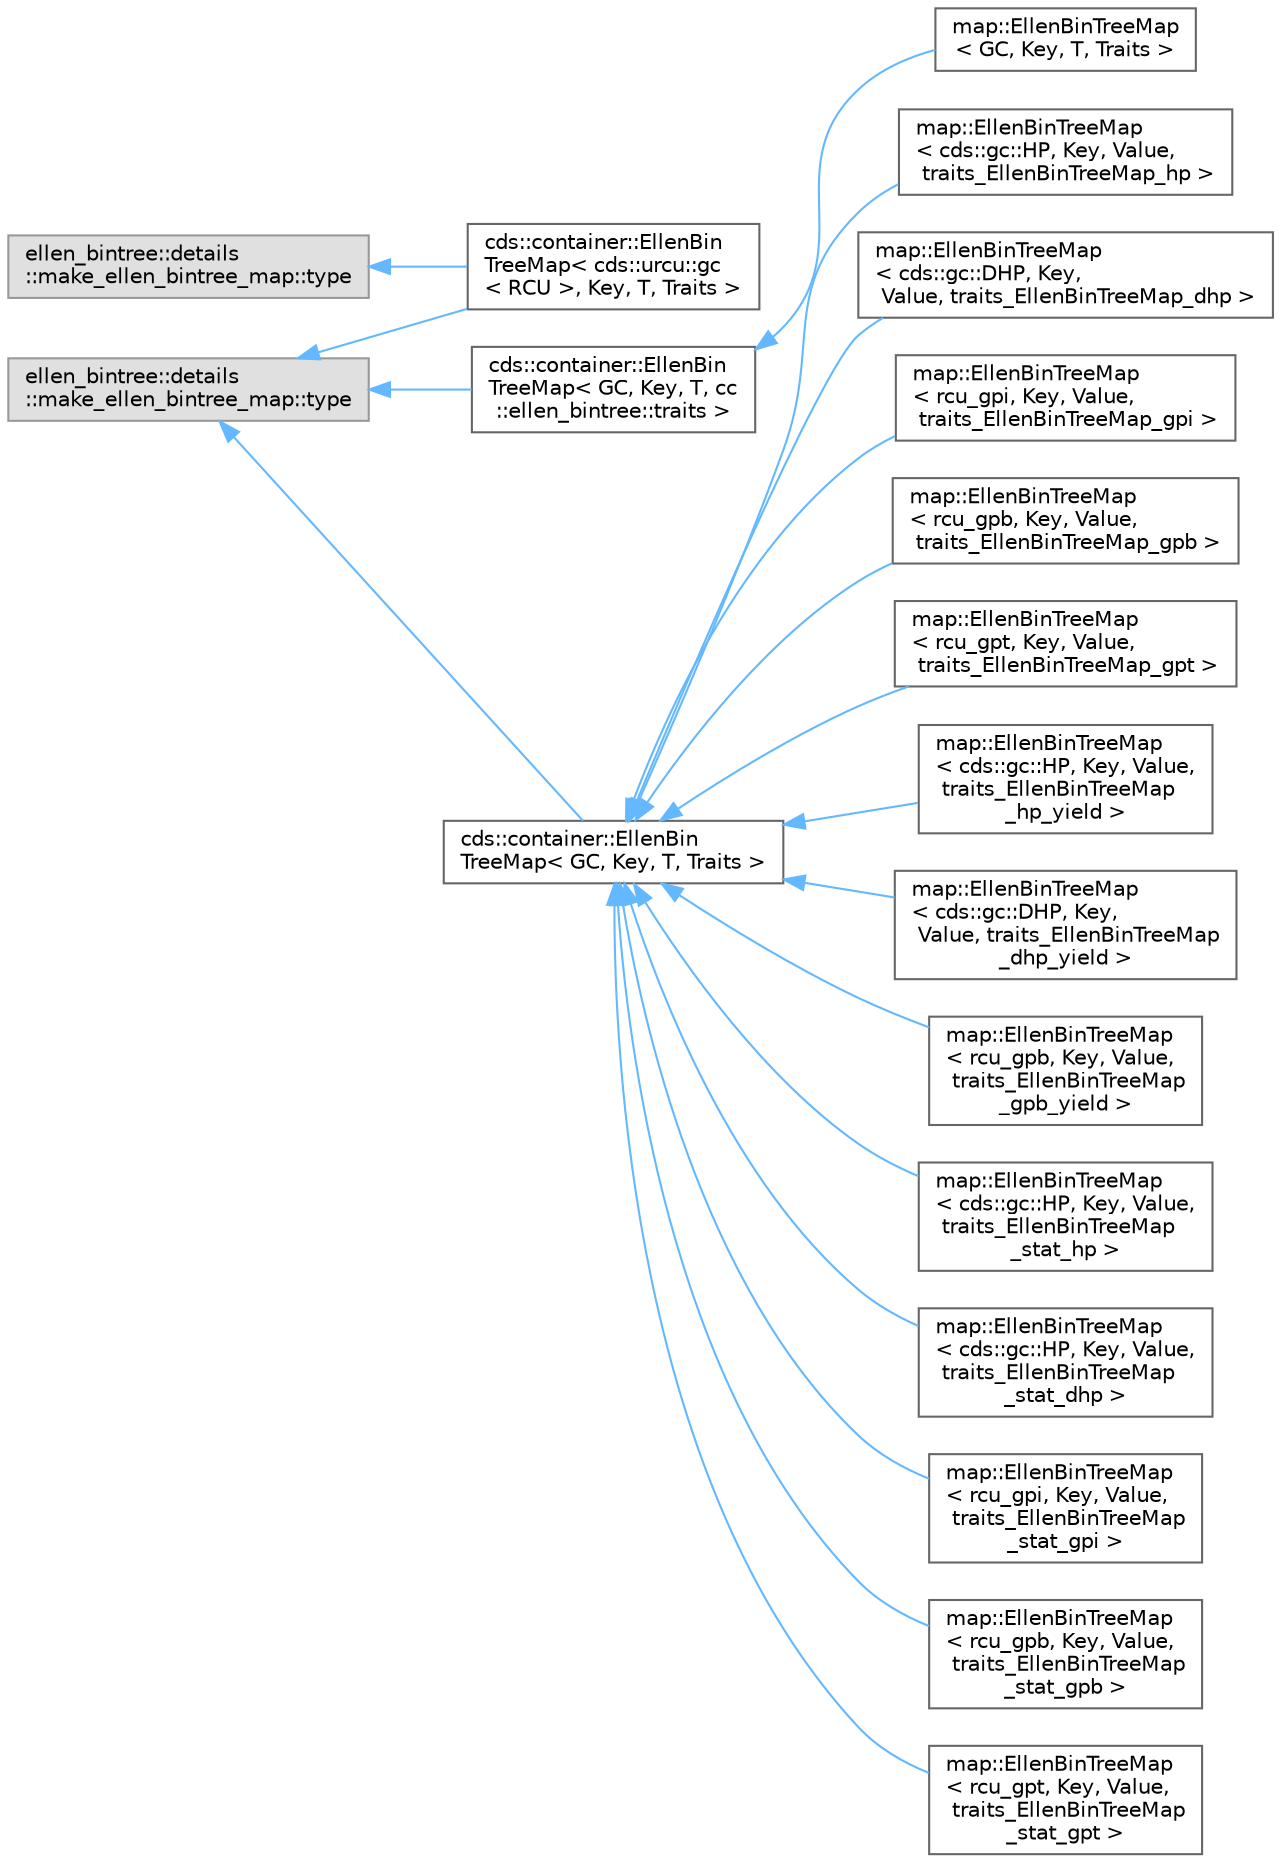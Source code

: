 digraph "类继承关系图"
{
 // LATEX_PDF_SIZE
  bgcolor="transparent";
  edge [fontname=Helvetica,fontsize=10,labelfontname=Helvetica,labelfontsize=10];
  node [fontname=Helvetica,fontsize=10,shape=box,height=0.2,width=0.4];
  rankdir="LR";
  Node0 [id="Node000000",label="ellen_bintree::details\l::make_ellen_bintree_map::type",height=0.2,width=0.4,color="grey60", fillcolor="#E0E0E0", style="filled",tooltip=" "];
  Node0 -> Node1 [id="edge4836_Node000000_Node000001",dir="back",color="steelblue1",style="solid",tooltip=" "];
  Node1 [id="Node000001",label="cds::container::EllenBin\lTreeMap\< cds::urcu::gc\l\< RCU \>, Key, T, Traits \>",height=0.2,width=0.4,color="grey40", fillcolor="white", style="filled",URL="$classcds_1_1container_1_1_ellen_bin_tree_map_3_01cds_1_1urcu_1_1gc_3_01_r_c_u_01_4_00_01_key_00_01_t_00_01_traits_01_4.html",tooltip="Map based on Ellen's et al binary search tree (RCU specialization)"];
  Node2 [id="Node000002",label="ellen_bintree::details\l::make_ellen_bintree_map::type",height=0.2,width=0.4,color="grey60", fillcolor="#E0E0E0", style="filled",tooltip=" "];
  Node2 -> Node3 [id="edge4837_Node000002_Node000003",dir="back",color="steelblue1",style="solid",tooltip=" "];
  Node3 [id="Node000003",label="cds::container::EllenBin\lTreeMap\< GC, Key, T, cc\l::ellen_bintree::traits \>",height=0.2,width=0.4,color="grey40", fillcolor="white", style="filled",URL="$classcds_1_1container_1_1_ellen_bin_tree_map.html",tooltip=" "];
  Node3 -> Node4 [id="edge4838_Node000003_Node000004",dir="back",color="steelblue1",style="solid",tooltip=" "];
  Node4 [id="Node000004",label="map::EllenBinTreeMap\l\< GC, Key, T, Traits \>",height=0.2,width=0.4,color="grey40", fillcolor="white", style="filled",URL="$classmap_1_1_ellen_bin_tree_map.html",tooltip=" "];
  Node2 -> Node5 [id="edge4839_Node000002_Node000005",dir="back",color="steelblue1",style="solid",tooltip=" "];
  Node5 [id="Node000005",label="cds::container::EllenBin\lTreeMap\< GC, Key, T, Traits \>",height=0.2,width=0.4,color="grey40", fillcolor="white", style="filled",URL="$classcds_1_1container_1_1_ellen_bin_tree_map.html",tooltip="Map based on Ellen's et al binary search tree"];
  Node5 -> Node6 [id="edge4840_Node000005_Node000006",dir="back",color="steelblue1",style="solid",tooltip=" "];
  Node6 [id="Node000006",label="map::EllenBinTreeMap\l\< cds::gc::HP, Key, Value,\l traits_EllenBinTreeMap_hp \>",height=0.2,width=0.4,color="grey40", fillcolor="white", style="filled",URL="$classmap_1_1_ellen_bin_tree_map.html",tooltip=" "];
  Node5 -> Node7 [id="edge4841_Node000005_Node000007",dir="back",color="steelblue1",style="solid",tooltip=" "];
  Node7 [id="Node000007",label="map::EllenBinTreeMap\l\< cds::gc::DHP, Key,\l Value, traits_EllenBinTreeMap_dhp \>",height=0.2,width=0.4,color="grey40", fillcolor="white", style="filled",URL="$classmap_1_1_ellen_bin_tree_map.html",tooltip=" "];
  Node5 -> Node8 [id="edge4842_Node000005_Node000008",dir="back",color="steelblue1",style="solid",tooltip=" "];
  Node8 [id="Node000008",label="map::EllenBinTreeMap\l\< rcu_gpi, Key, Value,\l traits_EllenBinTreeMap_gpi \>",height=0.2,width=0.4,color="grey40", fillcolor="white", style="filled",URL="$classmap_1_1_ellen_bin_tree_map.html",tooltip=" "];
  Node5 -> Node9 [id="edge4843_Node000005_Node000009",dir="back",color="steelblue1",style="solid",tooltip=" "];
  Node9 [id="Node000009",label="map::EllenBinTreeMap\l\< rcu_gpb, Key, Value,\l traits_EllenBinTreeMap_gpb \>",height=0.2,width=0.4,color="grey40", fillcolor="white", style="filled",URL="$classmap_1_1_ellen_bin_tree_map.html",tooltip=" "];
  Node5 -> Node10 [id="edge4844_Node000005_Node000010",dir="back",color="steelblue1",style="solid",tooltip=" "];
  Node10 [id="Node000010",label="map::EllenBinTreeMap\l\< rcu_gpt, Key, Value,\l traits_EllenBinTreeMap_gpt \>",height=0.2,width=0.4,color="grey40", fillcolor="white", style="filled",URL="$classmap_1_1_ellen_bin_tree_map.html",tooltip=" "];
  Node5 -> Node11 [id="edge4845_Node000005_Node000011",dir="back",color="steelblue1",style="solid",tooltip=" "];
  Node11 [id="Node000011",label="map::EllenBinTreeMap\l\< cds::gc::HP, Key, Value,\l traits_EllenBinTreeMap\l_hp_yield \>",height=0.2,width=0.4,color="grey40", fillcolor="white", style="filled",URL="$classmap_1_1_ellen_bin_tree_map.html",tooltip=" "];
  Node5 -> Node12 [id="edge4846_Node000005_Node000012",dir="back",color="steelblue1",style="solid",tooltip=" "];
  Node12 [id="Node000012",label="map::EllenBinTreeMap\l\< cds::gc::DHP, Key,\l Value, traits_EllenBinTreeMap\l_dhp_yield \>",height=0.2,width=0.4,color="grey40", fillcolor="white", style="filled",URL="$classmap_1_1_ellen_bin_tree_map.html",tooltip=" "];
  Node5 -> Node13 [id="edge4847_Node000005_Node000013",dir="back",color="steelblue1",style="solid",tooltip=" "];
  Node13 [id="Node000013",label="map::EllenBinTreeMap\l\< rcu_gpb, Key, Value,\l traits_EllenBinTreeMap\l_gpb_yield \>",height=0.2,width=0.4,color="grey40", fillcolor="white", style="filled",URL="$classmap_1_1_ellen_bin_tree_map.html",tooltip=" "];
  Node5 -> Node14 [id="edge4848_Node000005_Node000014",dir="back",color="steelblue1",style="solid",tooltip=" "];
  Node14 [id="Node000014",label="map::EllenBinTreeMap\l\< cds::gc::HP, Key, Value,\l traits_EllenBinTreeMap\l_stat_hp \>",height=0.2,width=0.4,color="grey40", fillcolor="white", style="filled",URL="$classmap_1_1_ellen_bin_tree_map.html",tooltip=" "];
  Node5 -> Node15 [id="edge4849_Node000005_Node000015",dir="back",color="steelblue1",style="solid",tooltip=" "];
  Node15 [id="Node000015",label="map::EllenBinTreeMap\l\< cds::gc::HP, Key, Value,\l traits_EllenBinTreeMap\l_stat_dhp \>",height=0.2,width=0.4,color="grey40", fillcolor="white", style="filled",URL="$classmap_1_1_ellen_bin_tree_map.html",tooltip=" "];
  Node5 -> Node16 [id="edge4850_Node000005_Node000016",dir="back",color="steelblue1",style="solid",tooltip=" "];
  Node16 [id="Node000016",label="map::EllenBinTreeMap\l\< rcu_gpi, Key, Value,\l traits_EllenBinTreeMap\l_stat_gpi \>",height=0.2,width=0.4,color="grey40", fillcolor="white", style="filled",URL="$classmap_1_1_ellen_bin_tree_map.html",tooltip=" "];
  Node5 -> Node17 [id="edge4851_Node000005_Node000017",dir="back",color="steelblue1",style="solid",tooltip=" "];
  Node17 [id="Node000017",label="map::EllenBinTreeMap\l\< rcu_gpb, Key, Value,\l traits_EllenBinTreeMap\l_stat_gpb \>",height=0.2,width=0.4,color="grey40", fillcolor="white", style="filled",URL="$classmap_1_1_ellen_bin_tree_map.html",tooltip=" "];
  Node5 -> Node18 [id="edge4852_Node000005_Node000018",dir="back",color="steelblue1",style="solid",tooltip=" "];
  Node18 [id="Node000018",label="map::EllenBinTreeMap\l\< rcu_gpt, Key, Value,\l traits_EllenBinTreeMap\l_stat_gpt \>",height=0.2,width=0.4,color="grey40", fillcolor="white", style="filled",URL="$classmap_1_1_ellen_bin_tree_map.html",tooltip=" "];
  Node2 -> Node1 [id="edge4853_Node000002_Node000001",dir="back",color="steelblue1",style="solid",tooltip=" "];
}
